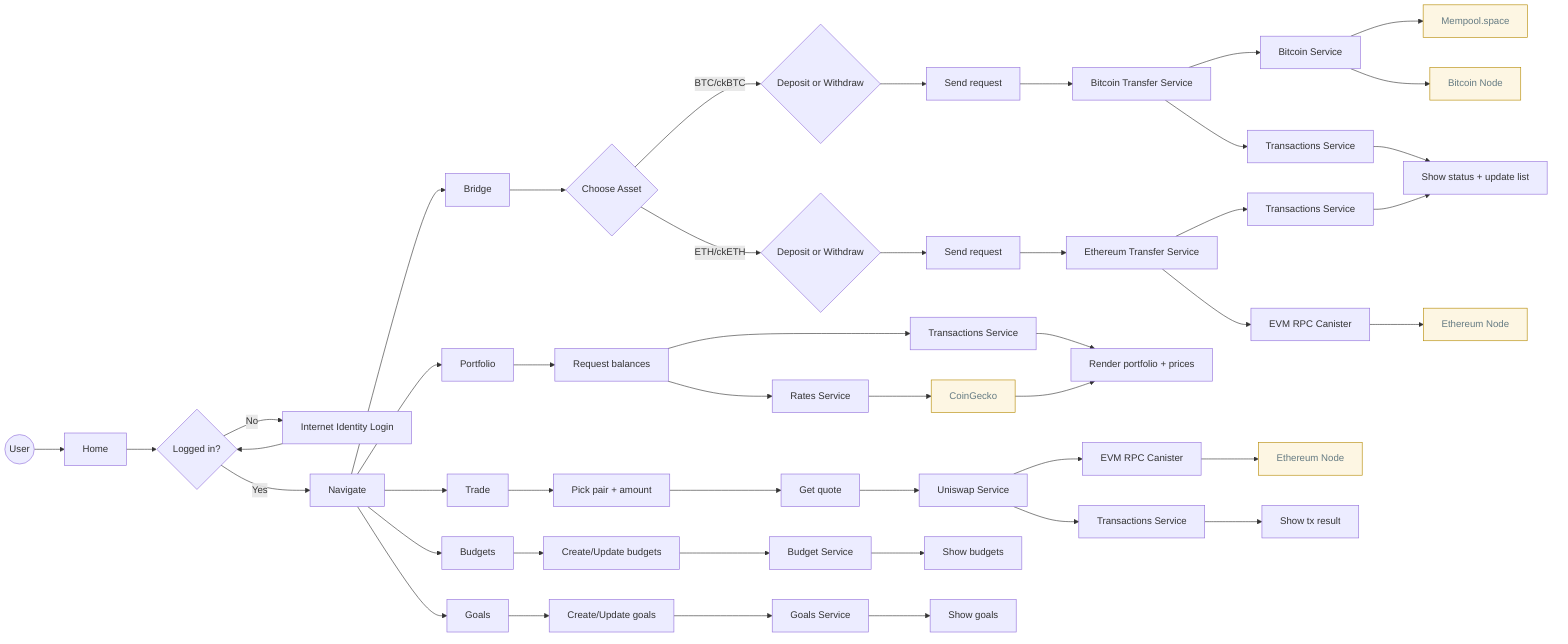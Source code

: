 flowchart LR
    %% Actors
    user((User))

    %% Entry
    user --> homeUF[Home]
    homeUF --> loginUF{Logged in?}
    loginUF -- No --> iiUF[Internet Identity Login]
    iiUF --> loginUF
    loginUF -- Yes --> navUF[Navigate]

    %% Main choices
    navUF --> bridgeUF[Bridge]
    navUF --> portfolioUF[Portfolio]
    navUF --> tradeUF[Trade]
    navUF --> budgetsUF[Budgets]
    navUF --> goalsUF[Goals]

    %% Bridge flow
    bridgeUF --> chooseAsset{Choose Asset}
    chooseAsset -- BTC/ckBTC --> btcAction{Deposit or Withdraw}
    chooseAsset -- ETH/ckETH --> ethAction{Deposit or Withdraw}

    btcAction --> btcreq[Send request]
    btcreq --> btctransferUF[Bitcoin Transfer Service]
    btctransferUF --> btcsvcUF[Bitcoin Service]
    btcsvcUF --> mempoolUF[Mempool.space]
    btcsvcUF --> btcnodeUF[Bitcoin Node]
    btctransferUF --> txsvcUF1[Transactions Service]
    txsvcUF1 --> bridgeDone[Show status + update list]

    ethAction --> ethreq[Send request]
    ethreq --> ethtransferUF[Ethereum Transfer Service]
    ethtransferUF --> evmrpcUF[EVM RPC Canister]
    evmrpcUF --> ethnodeUF[Ethereum Node]
    ethtransferUF --> txsvcUF2[Transactions Service]
    txsvcUF2 --> bridgeDone

    %% Portfolio flow
    portfolioUF --> getBalances[Request balances]
    getBalances --> ratessvcUF[Rates Service]
    getBalances --> txsvcUF3[Transactions Service]
    ratessvcUF --> coingeckoUF[CoinGecko]
    txsvcUF3 --> showPortfolio[Render portfolio + prices]
    coingeckoUF --> showPortfolio

    %% Trade flow
    tradeUF --> pickPair[Pick pair + amount]
    pickPair --> quote[Get quote]
    quote --> uniswapUF[Uniswap Service]
    uniswapUF --> evmrpcUF2[EVM RPC Canister]
    evmrpcUF2 --> ethnodeUF2[Ethereum Node]
    uniswapUF --> txsvcUF4[Transactions Service]
    txsvcUF4 --> tradeDone[Show tx result]

    %% Budgets / Goals
    budgetsUF --> budgetOps[Create/Update budgets]
    budgetOps --> budgetsvcUF[Budget Service]
    goalsUF --> goalOps[Create/Update goals]
    goalOps --> goalssvcUF[Goals Service]
    budgetsvcUF --> budgetsDone[Show budgets]
    goalssvcUF --> goalsDone[Show goals]

    %% Shared styling for externals
    classDef ext fill:#fdf6e3,stroke:#b58900,color:#657b83
    class mempoolUF,btcnodeUF,ethnodeUF,coingeckoUF,ethnodeUF2 ext